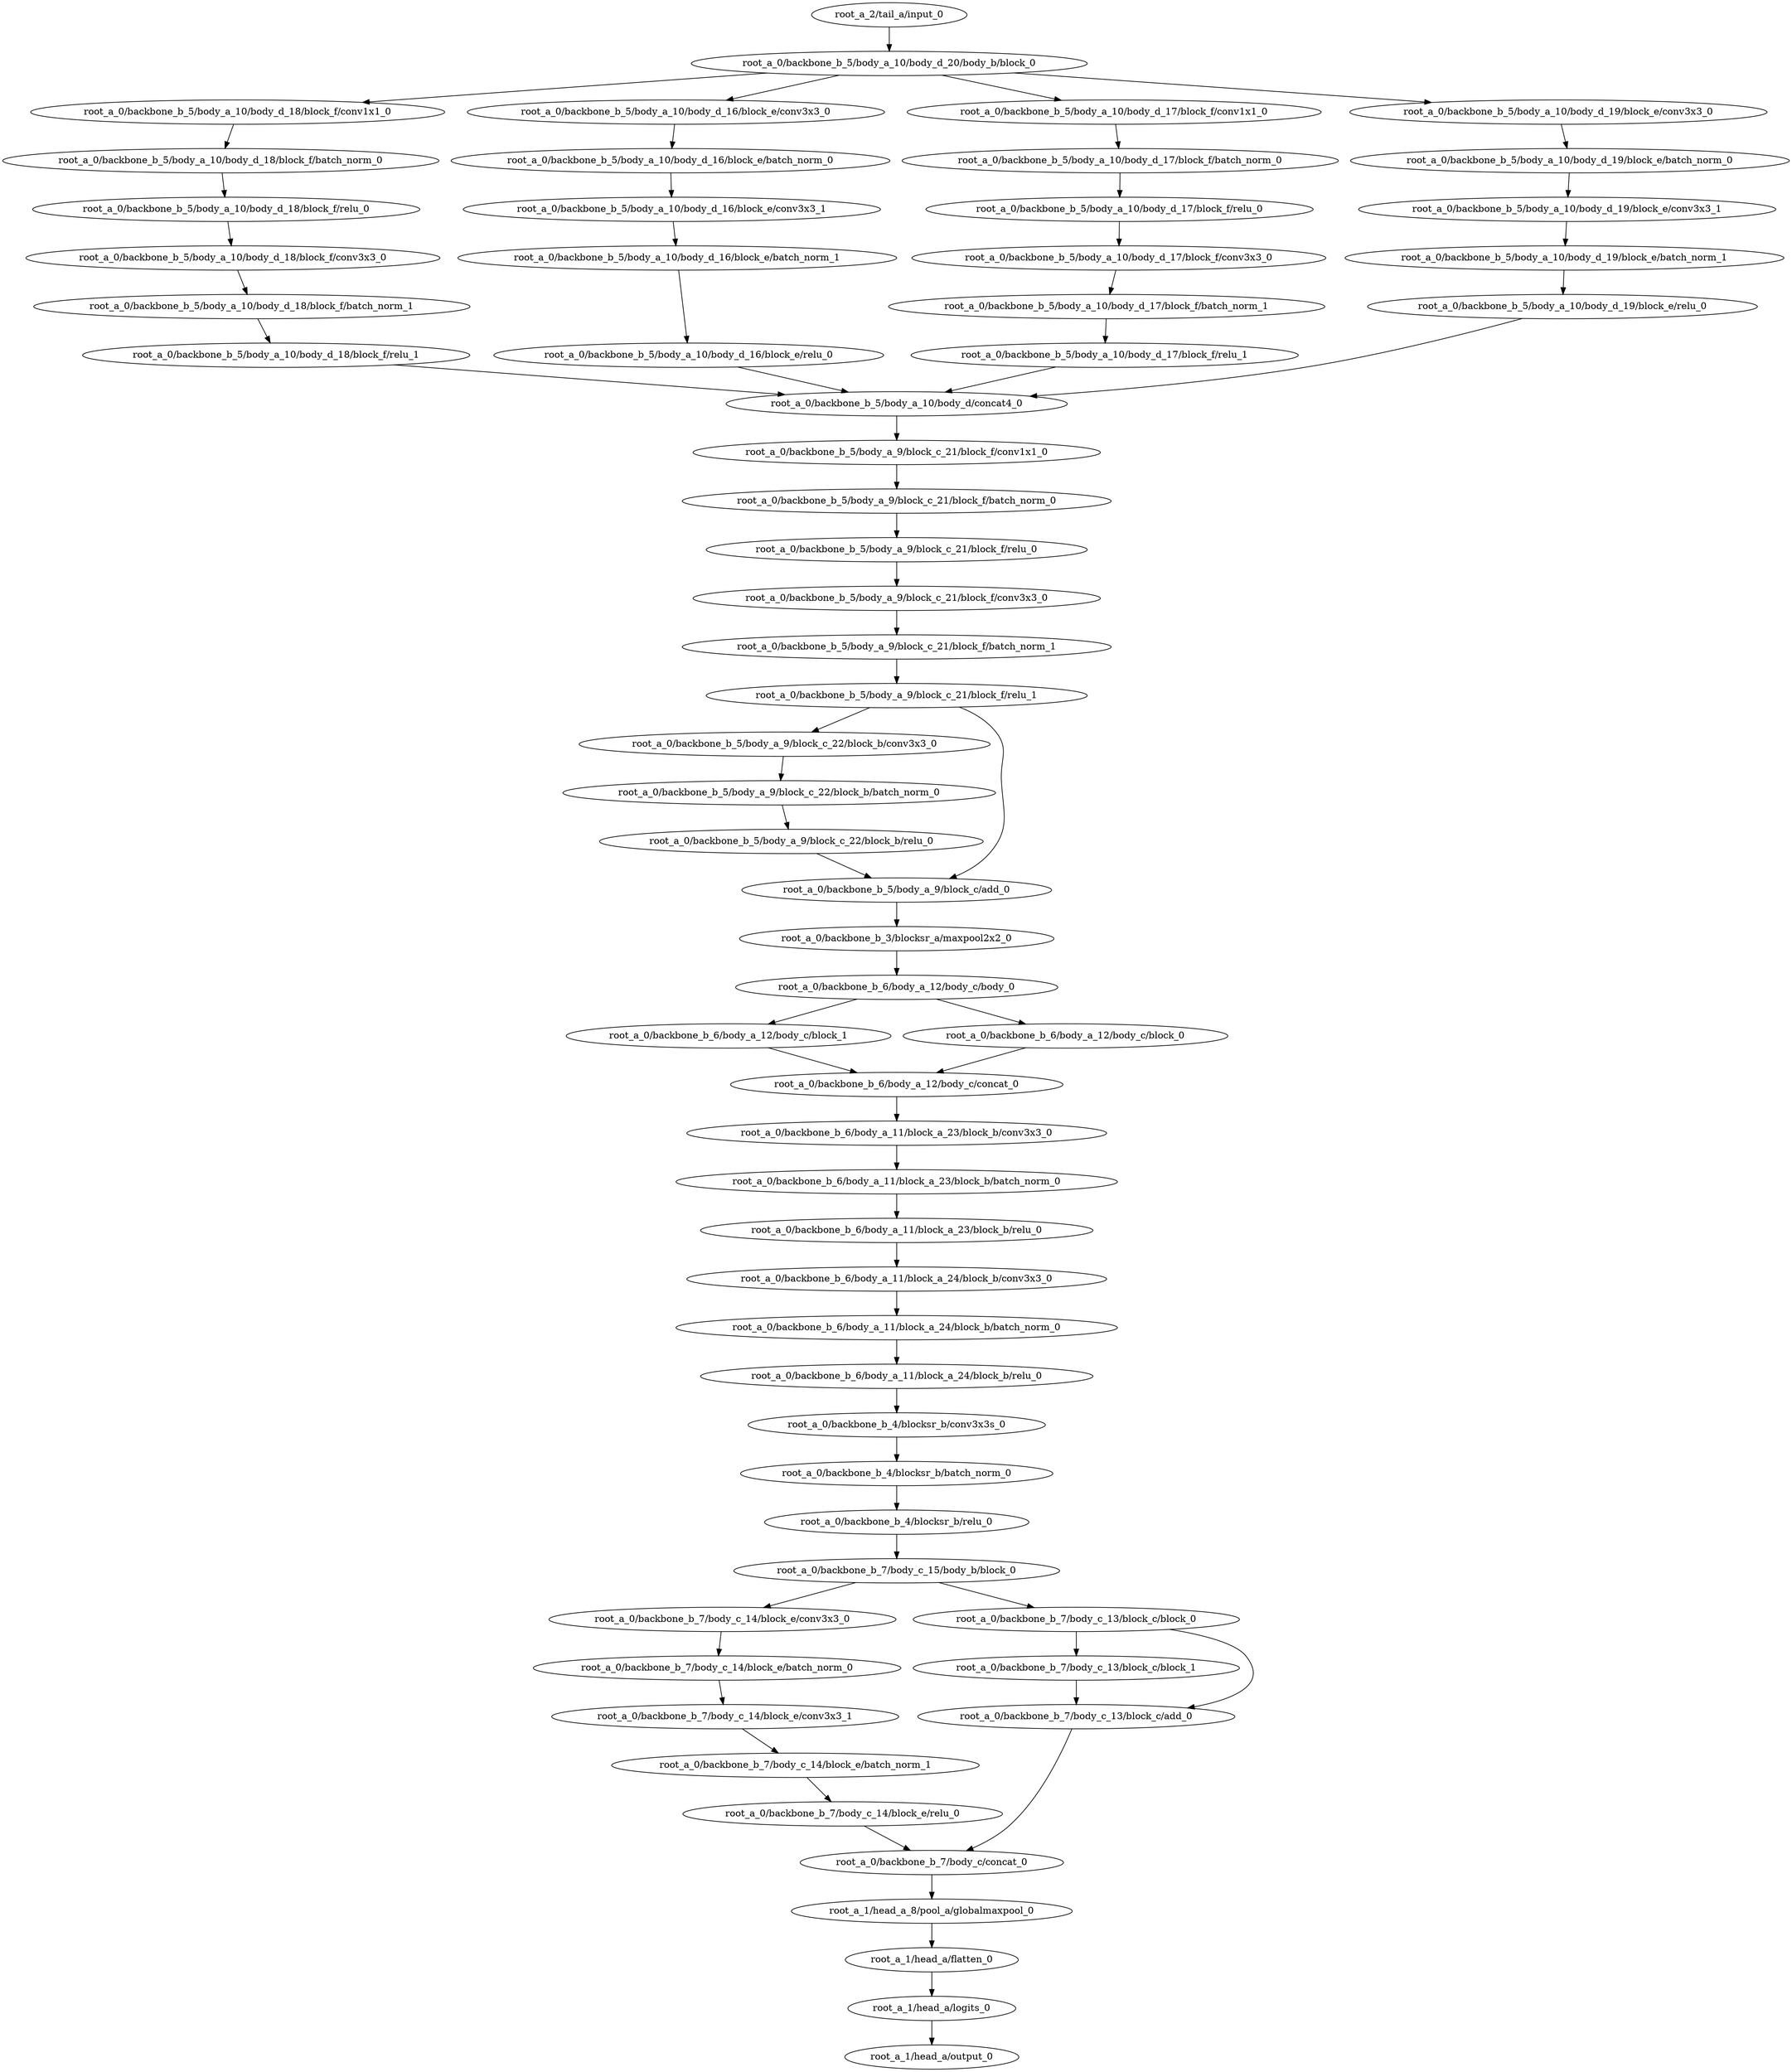 digraph root_a {
	"root_a_2/tail_a/input_0"
	"root_a_0/backbone_b_5/body_a_10/body_d_20/body_b/block_0"
	"root_a_0/backbone_b_5/body_a_10/body_d_18/block_f/conv1x1_0"
	"root_a_0/backbone_b_5/body_a_10/body_d_18/block_f/batch_norm_0"
	"root_a_0/backbone_b_5/body_a_10/body_d_18/block_f/relu_0"
	"root_a_0/backbone_b_5/body_a_10/body_d_18/block_f/conv3x3_0"
	"root_a_0/backbone_b_5/body_a_10/body_d_18/block_f/batch_norm_1"
	"root_a_0/backbone_b_5/body_a_10/body_d_18/block_f/relu_1"
	"root_a_0/backbone_b_5/body_a_10/body_d_16/block_e/conv3x3_0"
	"root_a_0/backbone_b_5/body_a_10/body_d_16/block_e/batch_norm_0"
	"root_a_0/backbone_b_5/body_a_10/body_d_16/block_e/conv3x3_1"
	"root_a_0/backbone_b_5/body_a_10/body_d_16/block_e/batch_norm_1"
	"root_a_0/backbone_b_5/body_a_10/body_d_16/block_e/relu_0"
	"root_a_0/backbone_b_5/body_a_10/body_d_17/block_f/conv1x1_0"
	"root_a_0/backbone_b_5/body_a_10/body_d_17/block_f/batch_norm_0"
	"root_a_0/backbone_b_5/body_a_10/body_d_17/block_f/relu_0"
	"root_a_0/backbone_b_5/body_a_10/body_d_17/block_f/conv3x3_0"
	"root_a_0/backbone_b_5/body_a_10/body_d_17/block_f/batch_norm_1"
	"root_a_0/backbone_b_5/body_a_10/body_d_17/block_f/relu_1"
	"root_a_0/backbone_b_5/body_a_10/body_d_19/block_e/conv3x3_0"
	"root_a_0/backbone_b_5/body_a_10/body_d_19/block_e/batch_norm_0"
	"root_a_0/backbone_b_5/body_a_10/body_d_19/block_e/conv3x3_1"
	"root_a_0/backbone_b_5/body_a_10/body_d_19/block_e/batch_norm_1"
	"root_a_0/backbone_b_5/body_a_10/body_d_19/block_e/relu_0"
	"root_a_0/backbone_b_5/body_a_10/body_d/concat4_0"
	"root_a_0/backbone_b_5/body_a_9/block_c_21/block_f/conv1x1_0"
	"root_a_0/backbone_b_5/body_a_9/block_c_21/block_f/batch_norm_0"
	"root_a_0/backbone_b_5/body_a_9/block_c_21/block_f/relu_0"
	"root_a_0/backbone_b_5/body_a_9/block_c_21/block_f/conv3x3_0"
	"root_a_0/backbone_b_5/body_a_9/block_c_21/block_f/batch_norm_1"
	"root_a_0/backbone_b_5/body_a_9/block_c_21/block_f/relu_1"
	"root_a_0/backbone_b_5/body_a_9/block_c_22/block_b/conv3x3_0"
	"root_a_0/backbone_b_5/body_a_9/block_c_22/block_b/batch_norm_0"
	"root_a_0/backbone_b_5/body_a_9/block_c_22/block_b/relu_0"
	"root_a_0/backbone_b_5/body_a_9/block_c/add_0"
	"root_a_0/backbone_b_3/blocksr_a/maxpool2x2_0"
	"root_a_0/backbone_b_6/body_a_12/body_c/body_0"
	"root_a_0/backbone_b_6/body_a_12/body_c/block_1"
	"root_a_0/backbone_b_6/body_a_12/body_c/block_0"
	"root_a_0/backbone_b_6/body_a_12/body_c/concat_0"
	"root_a_0/backbone_b_6/body_a_11/block_a_23/block_b/conv3x3_0"
	"root_a_0/backbone_b_6/body_a_11/block_a_23/block_b/batch_norm_0"
	"root_a_0/backbone_b_6/body_a_11/block_a_23/block_b/relu_0"
	"root_a_0/backbone_b_6/body_a_11/block_a_24/block_b/conv3x3_0"
	"root_a_0/backbone_b_6/body_a_11/block_a_24/block_b/batch_norm_0"
	"root_a_0/backbone_b_6/body_a_11/block_a_24/block_b/relu_0"
	"root_a_0/backbone_b_4/blocksr_b/conv3x3s_0"
	"root_a_0/backbone_b_4/blocksr_b/batch_norm_0"
	"root_a_0/backbone_b_4/blocksr_b/relu_0"
	"root_a_0/backbone_b_7/body_c_15/body_b/block_0"
	"root_a_0/backbone_b_7/body_c_14/block_e/conv3x3_0"
	"root_a_0/backbone_b_7/body_c_14/block_e/batch_norm_0"
	"root_a_0/backbone_b_7/body_c_14/block_e/conv3x3_1"
	"root_a_0/backbone_b_7/body_c_14/block_e/batch_norm_1"
	"root_a_0/backbone_b_7/body_c_14/block_e/relu_0"
	"root_a_0/backbone_b_7/body_c_13/block_c/block_0"
	"root_a_0/backbone_b_7/body_c_13/block_c/block_1"
	"root_a_0/backbone_b_7/body_c_13/block_c/add_0"
	"root_a_0/backbone_b_7/body_c/concat_0"
	"root_a_1/head_a_8/pool_a/globalmaxpool_0"
	"root_a_1/head_a/flatten_0"
	"root_a_1/head_a/logits_0"
	"root_a_1/head_a/output_0"

	"root_a_2/tail_a/input_0" -> "root_a_0/backbone_b_5/body_a_10/body_d_20/body_b/block_0"
	"root_a_0/backbone_b_5/body_a_10/body_d_20/body_b/block_0" -> "root_a_0/backbone_b_5/body_a_10/body_d_18/block_f/conv1x1_0"
	"root_a_0/backbone_b_5/body_a_10/body_d_18/block_f/conv1x1_0" -> "root_a_0/backbone_b_5/body_a_10/body_d_18/block_f/batch_norm_0"
	"root_a_0/backbone_b_5/body_a_10/body_d_18/block_f/batch_norm_0" -> "root_a_0/backbone_b_5/body_a_10/body_d_18/block_f/relu_0"
	"root_a_0/backbone_b_5/body_a_10/body_d_18/block_f/relu_0" -> "root_a_0/backbone_b_5/body_a_10/body_d_18/block_f/conv3x3_0"
	"root_a_0/backbone_b_5/body_a_10/body_d_18/block_f/conv3x3_0" -> "root_a_0/backbone_b_5/body_a_10/body_d_18/block_f/batch_norm_1"
	"root_a_0/backbone_b_5/body_a_10/body_d_18/block_f/batch_norm_1" -> "root_a_0/backbone_b_5/body_a_10/body_d_18/block_f/relu_1"
	"root_a_0/backbone_b_5/body_a_10/body_d_20/body_b/block_0" -> "root_a_0/backbone_b_5/body_a_10/body_d_16/block_e/conv3x3_0"
	"root_a_0/backbone_b_5/body_a_10/body_d_16/block_e/conv3x3_0" -> "root_a_0/backbone_b_5/body_a_10/body_d_16/block_e/batch_norm_0"
	"root_a_0/backbone_b_5/body_a_10/body_d_16/block_e/batch_norm_0" -> "root_a_0/backbone_b_5/body_a_10/body_d_16/block_e/conv3x3_1"
	"root_a_0/backbone_b_5/body_a_10/body_d_16/block_e/conv3x3_1" -> "root_a_0/backbone_b_5/body_a_10/body_d_16/block_e/batch_norm_1"
	"root_a_0/backbone_b_5/body_a_10/body_d_16/block_e/batch_norm_1" -> "root_a_0/backbone_b_5/body_a_10/body_d_16/block_e/relu_0"
	"root_a_0/backbone_b_5/body_a_10/body_d_20/body_b/block_0" -> "root_a_0/backbone_b_5/body_a_10/body_d_17/block_f/conv1x1_0"
	"root_a_0/backbone_b_5/body_a_10/body_d_17/block_f/conv1x1_0" -> "root_a_0/backbone_b_5/body_a_10/body_d_17/block_f/batch_norm_0"
	"root_a_0/backbone_b_5/body_a_10/body_d_17/block_f/batch_norm_0" -> "root_a_0/backbone_b_5/body_a_10/body_d_17/block_f/relu_0"
	"root_a_0/backbone_b_5/body_a_10/body_d_17/block_f/relu_0" -> "root_a_0/backbone_b_5/body_a_10/body_d_17/block_f/conv3x3_0"
	"root_a_0/backbone_b_5/body_a_10/body_d_17/block_f/conv3x3_0" -> "root_a_0/backbone_b_5/body_a_10/body_d_17/block_f/batch_norm_1"
	"root_a_0/backbone_b_5/body_a_10/body_d_17/block_f/batch_norm_1" -> "root_a_0/backbone_b_5/body_a_10/body_d_17/block_f/relu_1"
	"root_a_0/backbone_b_5/body_a_10/body_d_20/body_b/block_0" -> "root_a_0/backbone_b_5/body_a_10/body_d_19/block_e/conv3x3_0"
	"root_a_0/backbone_b_5/body_a_10/body_d_19/block_e/conv3x3_0" -> "root_a_0/backbone_b_5/body_a_10/body_d_19/block_e/batch_norm_0"
	"root_a_0/backbone_b_5/body_a_10/body_d_19/block_e/batch_norm_0" -> "root_a_0/backbone_b_5/body_a_10/body_d_19/block_e/conv3x3_1"
	"root_a_0/backbone_b_5/body_a_10/body_d_19/block_e/conv3x3_1" -> "root_a_0/backbone_b_5/body_a_10/body_d_19/block_e/batch_norm_1"
	"root_a_0/backbone_b_5/body_a_10/body_d_19/block_e/batch_norm_1" -> "root_a_0/backbone_b_5/body_a_10/body_d_19/block_e/relu_0"
	"root_a_0/backbone_b_5/body_a_10/body_d_18/block_f/relu_1" -> "root_a_0/backbone_b_5/body_a_10/body_d/concat4_0"
	"root_a_0/backbone_b_5/body_a_10/body_d_16/block_e/relu_0" -> "root_a_0/backbone_b_5/body_a_10/body_d/concat4_0"
	"root_a_0/backbone_b_5/body_a_10/body_d_17/block_f/relu_1" -> "root_a_0/backbone_b_5/body_a_10/body_d/concat4_0"
	"root_a_0/backbone_b_5/body_a_10/body_d_19/block_e/relu_0" -> "root_a_0/backbone_b_5/body_a_10/body_d/concat4_0"
	"root_a_0/backbone_b_5/body_a_10/body_d/concat4_0" -> "root_a_0/backbone_b_5/body_a_9/block_c_21/block_f/conv1x1_0"
	"root_a_0/backbone_b_5/body_a_9/block_c_21/block_f/conv1x1_0" -> "root_a_0/backbone_b_5/body_a_9/block_c_21/block_f/batch_norm_0"
	"root_a_0/backbone_b_5/body_a_9/block_c_21/block_f/batch_norm_0" -> "root_a_0/backbone_b_5/body_a_9/block_c_21/block_f/relu_0"
	"root_a_0/backbone_b_5/body_a_9/block_c_21/block_f/relu_0" -> "root_a_0/backbone_b_5/body_a_9/block_c_21/block_f/conv3x3_0"
	"root_a_0/backbone_b_5/body_a_9/block_c_21/block_f/conv3x3_0" -> "root_a_0/backbone_b_5/body_a_9/block_c_21/block_f/batch_norm_1"
	"root_a_0/backbone_b_5/body_a_9/block_c_21/block_f/batch_norm_1" -> "root_a_0/backbone_b_5/body_a_9/block_c_21/block_f/relu_1"
	"root_a_0/backbone_b_5/body_a_9/block_c_21/block_f/relu_1" -> "root_a_0/backbone_b_5/body_a_9/block_c_22/block_b/conv3x3_0"
	"root_a_0/backbone_b_5/body_a_9/block_c_22/block_b/conv3x3_0" -> "root_a_0/backbone_b_5/body_a_9/block_c_22/block_b/batch_norm_0"
	"root_a_0/backbone_b_5/body_a_9/block_c_22/block_b/batch_norm_0" -> "root_a_0/backbone_b_5/body_a_9/block_c_22/block_b/relu_0"
	"root_a_0/backbone_b_5/body_a_9/block_c_21/block_f/relu_1" -> "root_a_0/backbone_b_5/body_a_9/block_c/add_0"
	"root_a_0/backbone_b_5/body_a_9/block_c_22/block_b/relu_0" -> "root_a_0/backbone_b_5/body_a_9/block_c/add_0"
	"root_a_0/backbone_b_5/body_a_9/block_c/add_0" -> "root_a_0/backbone_b_3/blocksr_a/maxpool2x2_0"
	"root_a_0/backbone_b_3/blocksr_a/maxpool2x2_0" -> "root_a_0/backbone_b_6/body_a_12/body_c/body_0"
	"root_a_0/backbone_b_6/body_a_12/body_c/body_0" -> "root_a_0/backbone_b_6/body_a_12/body_c/block_1"
	"root_a_0/backbone_b_6/body_a_12/body_c/body_0" -> "root_a_0/backbone_b_6/body_a_12/body_c/block_0"
	"root_a_0/backbone_b_6/body_a_12/body_c/block_1" -> "root_a_0/backbone_b_6/body_a_12/body_c/concat_0"
	"root_a_0/backbone_b_6/body_a_12/body_c/block_0" -> "root_a_0/backbone_b_6/body_a_12/body_c/concat_0"
	"root_a_0/backbone_b_6/body_a_12/body_c/concat_0" -> "root_a_0/backbone_b_6/body_a_11/block_a_23/block_b/conv3x3_0"
	"root_a_0/backbone_b_6/body_a_11/block_a_23/block_b/conv3x3_0" -> "root_a_0/backbone_b_6/body_a_11/block_a_23/block_b/batch_norm_0"
	"root_a_0/backbone_b_6/body_a_11/block_a_23/block_b/batch_norm_0" -> "root_a_0/backbone_b_6/body_a_11/block_a_23/block_b/relu_0"
	"root_a_0/backbone_b_6/body_a_11/block_a_23/block_b/relu_0" -> "root_a_0/backbone_b_6/body_a_11/block_a_24/block_b/conv3x3_0"
	"root_a_0/backbone_b_6/body_a_11/block_a_24/block_b/conv3x3_0" -> "root_a_0/backbone_b_6/body_a_11/block_a_24/block_b/batch_norm_0"
	"root_a_0/backbone_b_6/body_a_11/block_a_24/block_b/batch_norm_0" -> "root_a_0/backbone_b_6/body_a_11/block_a_24/block_b/relu_0"
	"root_a_0/backbone_b_6/body_a_11/block_a_24/block_b/relu_0" -> "root_a_0/backbone_b_4/blocksr_b/conv3x3s_0"
	"root_a_0/backbone_b_4/blocksr_b/conv3x3s_0" -> "root_a_0/backbone_b_4/blocksr_b/batch_norm_0"
	"root_a_0/backbone_b_4/blocksr_b/batch_norm_0" -> "root_a_0/backbone_b_4/blocksr_b/relu_0"
	"root_a_0/backbone_b_4/blocksr_b/relu_0" -> "root_a_0/backbone_b_7/body_c_15/body_b/block_0"
	"root_a_0/backbone_b_7/body_c_15/body_b/block_0" -> "root_a_0/backbone_b_7/body_c_14/block_e/conv3x3_0"
	"root_a_0/backbone_b_7/body_c_14/block_e/conv3x3_0" -> "root_a_0/backbone_b_7/body_c_14/block_e/batch_norm_0"
	"root_a_0/backbone_b_7/body_c_14/block_e/batch_norm_0" -> "root_a_0/backbone_b_7/body_c_14/block_e/conv3x3_1"
	"root_a_0/backbone_b_7/body_c_14/block_e/conv3x3_1" -> "root_a_0/backbone_b_7/body_c_14/block_e/batch_norm_1"
	"root_a_0/backbone_b_7/body_c_14/block_e/batch_norm_1" -> "root_a_0/backbone_b_7/body_c_14/block_e/relu_0"
	"root_a_0/backbone_b_7/body_c_15/body_b/block_0" -> "root_a_0/backbone_b_7/body_c_13/block_c/block_0"
	"root_a_0/backbone_b_7/body_c_13/block_c/block_0" -> "root_a_0/backbone_b_7/body_c_13/block_c/block_1"
	"root_a_0/backbone_b_7/body_c_13/block_c/block_1" -> "root_a_0/backbone_b_7/body_c_13/block_c/add_0"
	"root_a_0/backbone_b_7/body_c_13/block_c/block_0" -> "root_a_0/backbone_b_7/body_c_13/block_c/add_0"
	"root_a_0/backbone_b_7/body_c_14/block_e/relu_0" -> "root_a_0/backbone_b_7/body_c/concat_0"
	"root_a_0/backbone_b_7/body_c_13/block_c/add_0" -> "root_a_0/backbone_b_7/body_c/concat_0"
	"root_a_0/backbone_b_7/body_c/concat_0" -> "root_a_1/head_a_8/pool_a/globalmaxpool_0"
	"root_a_1/head_a_8/pool_a/globalmaxpool_0" -> "root_a_1/head_a/flatten_0"
	"root_a_1/head_a/flatten_0" -> "root_a_1/head_a/logits_0"
	"root_a_1/head_a/logits_0" -> "root_a_1/head_a/output_0"

}